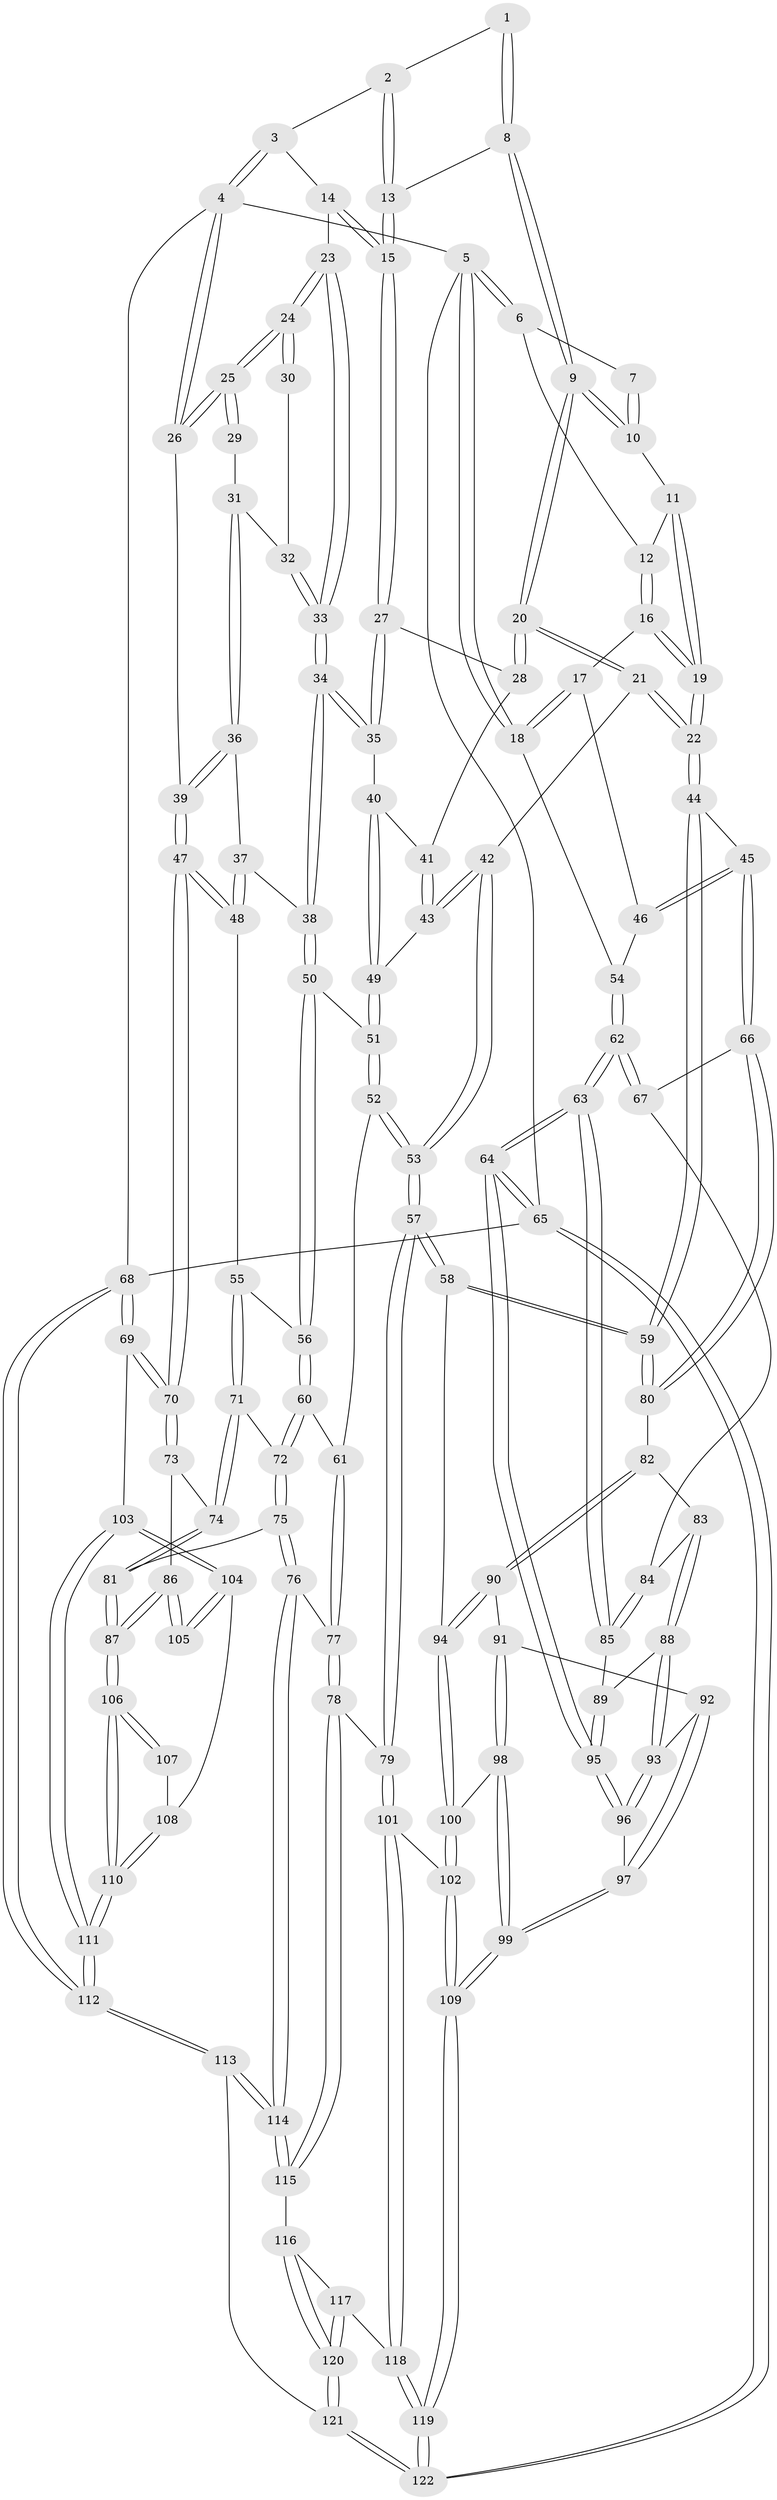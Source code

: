 // Generated by graph-tools (version 1.1) at 2025/11/02/27/25 16:11:54]
// undirected, 122 vertices, 302 edges
graph export_dot {
graph [start="1"]
  node [color=gray90,style=filled];
  1 [pos="+0.4095279766799493+0"];
  2 [pos="+0.652041881166056+0"];
  3 [pos="+0.720532022750119+0"];
  4 [pos="+1+0"];
  5 [pos="+0+0"];
  6 [pos="+0.3062036286110554+0"];
  7 [pos="+0.40572949650593854+0"];
  8 [pos="+0.46946500579565054+0.09610250635624625"];
  9 [pos="+0.4563130695082437+0.10301143441736926"];
  10 [pos="+0.4116852846516905+0.07814056179138965"];
  11 [pos="+0.3638826276674505+0.06410497788848511"];
  12 [pos="+0.3144386022430813+0"];
  13 [pos="+0.5238467903775829+0.09134953444680138"];
  14 [pos="+0.7432527194801494+0"];
  15 [pos="+0.5865410988064643+0.15025693424191341"];
  16 [pos="+0.19062602548724253+0.1860589672883041"];
  17 [pos="+0.14923626394527315+0.1695896036470735"];
  18 [pos="+0+0"];
  19 [pos="+0.2663195595471988+0.24971817415966707"];
  20 [pos="+0.3648021140339948+0.3020083924453731"];
  21 [pos="+0.342120730941882+0.32561982544099155"];
  22 [pos="+0.32971041250361893+0.3268694530431991"];
  23 [pos="+0.7761166941204818+0.06519377472049909"];
  24 [pos="+1+0.03890565232086199"];
  25 [pos="+1+0"];
  26 [pos="+1+0"];
  27 [pos="+0.5980192307924688+0.1926343038857687"];
  28 [pos="+0.581174318747131+0.2070133057831061"];
  29 [pos="+0.9343580099130712+0.1763622891777186"];
  30 [pos="+0.8931709843888757+0.1328111777606089"];
  31 [pos="+0.9067132733194204+0.21461627241117454"];
  32 [pos="+0.8408399541612852+0.14926470288537513"];
  33 [pos="+0.7922270341766963+0.1395717734069945"];
  34 [pos="+0.73333134489303+0.24747946408508903"];
  35 [pos="+0.7187986263462945+0.24650942766991185"];
  36 [pos="+0.9271075624379107+0.24369028321947037"];
  37 [pos="+0.893953740144365+0.28857778925177924"];
  38 [pos="+0.7678304309231839+0.30634530423121653"];
  39 [pos="+1+0.1931845590346745"];
  40 [pos="+0.6336974808416879+0.3195069750421089"];
  41 [pos="+0.5753043514254694+0.2921586898139058"];
  42 [pos="+0.4492098127315244+0.38737770557640633"];
  43 [pos="+0.538221421589308+0.35014892467209663"];
  44 [pos="+0.2745468225719996+0.41023022027949413"];
  45 [pos="+0.13193140821466554+0.4790805221033754"];
  46 [pos="+0.05772048470995336+0.360721137151159"];
  47 [pos="+1+0.3143741325739326"];
  48 [pos="+0.9653997391956654+0.39332621417871916"];
  49 [pos="+0.614553795504134+0.3482450279533446"];
  50 [pos="+0.7721527388633926+0.4170687698452231"];
  51 [pos="+0.6538139954741775+0.4385309810247061"];
  52 [pos="+0.5607708597518618+0.5064612924435505"];
  53 [pos="+0.5450913208466485+0.5094994089327975"];
  54 [pos="+0+0.1955969724094109"];
  55 [pos="+0.8626559560750445+0.4836115428957832"];
  56 [pos="+0.7871575750106669+0.43488676218737"];
  57 [pos="+0.47501337797626514+0.6995602496558587"];
  58 [pos="+0.372734513642812+0.6748628140086647"];
  59 [pos="+0.3662073375452185+0.668138861044276"];
  60 [pos="+0.6922584789104834+0.5697733713588258"];
  61 [pos="+0.6821730306047216+0.5723440747411839"];
  62 [pos="+0+0.5387663769421795"];
  63 [pos="+0+0.7787311400530555"];
  64 [pos="+0+0.8879679406527513"];
  65 [pos="+0+1"];
  66 [pos="+0.12279023697121538+0.49043834007121095"];
  67 [pos="+0+0.5403981892540771"];
  68 [pos="+1+1"];
  69 [pos="+1+0.8432337447168086"];
  70 [pos="+1+0.6505979600245241"];
  71 [pos="+0.8739941564028353+0.5215348276640352"];
  72 [pos="+0.7580290500405923+0.6041802158800601"];
  73 [pos="+0.9793042095319213+0.6193920864608321"];
  74 [pos="+0.9319158415268328+0.59998973822179"];
  75 [pos="+0.7442823152969633+0.7614289989929692"];
  76 [pos="+0.6759259614414573+0.7724245215666864"];
  77 [pos="+0.6450459392198097+0.7659085751861479"];
  78 [pos="+0.6157914757880019+0.7672431257546072"];
  79 [pos="+0.4927160266686524+0.7233166505644284"];
  80 [pos="+0.1754777977959116+0.6414142093108365"];
  81 [pos="+0.7614814263979817+0.7639770274208906"];
  82 [pos="+0.14963905091734067+0.6881901963620213"];
  83 [pos="+0.08966806229590595+0.7008555587095089"];
  84 [pos="+0.05698588557195173+0.6830783762420292"];
  85 [pos="+0+0.7301774202853886"];
  86 [pos="+0.9086889479791476+0.8072932258763053"];
  87 [pos="+0.7914941094794997+0.7882078293466686"];
  88 [pos="+0.06884866726598322+0.7795373519246518"];
  89 [pos="+0.06670059468656338+0.7795400157589811"];
  90 [pos="+0.16253764109137095+0.7180803134212534"];
  91 [pos="+0.1617461243965838+0.7874417083995396"];
  92 [pos="+0.10953659698197893+0.7896851045880937"];
  93 [pos="+0.07245930245467269+0.7837662938127343"];
  94 [pos="+0.2916122574659246+0.7583005361056597"];
  95 [pos="+0+0.8856267614448323"];
  96 [pos="+0.0721250506213959+0.9140866636394549"];
  97 [pos="+0.12347531847180591+0.9400424329309918"];
  98 [pos="+0.19098060107028444+0.8277073999547807"];
  99 [pos="+0.1563167215050989+0.9590663421856177"];
  100 [pos="+0.27736730313550906+0.7859478393227677"];
  101 [pos="+0.44494714659542683+0.8403586104637556"];
  102 [pos="+0.305935177298579+0.8620707091349652"];
  103 [pos="+1+0.8554264970739891"];
  104 [pos="+0.966982138010385+0.8429095610748937"];
  105 [pos="+0.9187646489813854+0.8153217612186748"];
  106 [pos="+0.8257597989107205+0.9291457802710184"];
  107 [pos="+0.8880322881257781+0.8728376971351215"];
  108 [pos="+0.8906785061264111+0.9103555758316836"];
  109 [pos="+0.23683452046742345+1"];
  110 [pos="+0.8333359456209325+0.9867011380107129"];
  111 [pos="+0.8290729860409551+1"];
  112 [pos="+0.7858953471746983+1"];
  113 [pos="+0.7738866725357264+1"];
  114 [pos="+0.7703440139872454+1"];
  115 [pos="+0.5889820391535356+0.9157275836677504"];
  116 [pos="+0.5448733700899123+0.9380745228807713"];
  117 [pos="+0.4745620557459811+0.9179056389545176"];
  118 [pos="+0.4414458704964634+0.8757505308897372"];
  119 [pos="+0.2416467472208059+1"];
  120 [pos="+0.5004249148597075+1"];
  121 [pos="+0.49664116343601583+1"];
  122 [pos="+0.25212343158365563+1"];
  1 -- 2;
  1 -- 8;
  1 -- 8;
  2 -- 3;
  2 -- 13;
  2 -- 13;
  3 -- 4;
  3 -- 4;
  3 -- 14;
  4 -- 5;
  4 -- 26;
  4 -- 26;
  4 -- 68;
  5 -- 6;
  5 -- 6;
  5 -- 18;
  5 -- 18;
  5 -- 65;
  6 -- 7;
  6 -- 12;
  7 -- 10;
  7 -- 10;
  8 -- 9;
  8 -- 9;
  8 -- 13;
  9 -- 10;
  9 -- 10;
  9 -- 20;
  9 -- 20;
  10 -- 11;
  11 -- 12;
  11 -- 19;
  11 -- 19;
  12 -- 16;
  12 -- 16;
  13 -- 15;
  13 -- 15;
  14 -- 15;
  14 -- 15;
  14 -- 23;
  15 -- 27;
  15 -- 27;
  16 -- 17;
  16 -- 19;
  16 -- 19;
  17 -- 18;
  17 -- 18;
  17 -- 46;
  18 -- 54;
  19 -- 22;
  19 -- 22;
  20 -- 21;
  20 -- 21;
  20 -- 28;
  20 -- 28;
  21 -- 22;
  21 -- 22;
  21 -- 42;
  22 -- 44;
  22 -- 44;
  23 -- 24;
  23 -- 24;
  23 -- 33;
  23 -- 33;
  24 -- 25;
  24 -- 25;
  24 -- 30;
  24 -- 30;
  25 -- 26;
  25 -- 26;
  25 -- 29;
  25 -- 29;
  26 -- 39;
  27 -- 28;
  27 -- 35;
  27 -- 35;
  28 -- 41;
  29 -- 31;
  30 -- 32;
  31 -- 32;
  31 -- 36;
  31 -- 36;
  32 -- 33;
  32 -- 33;
  33 -- 34;
  33 -- 34;
  34 -- 35;
  34 -- 35;
  34 -- 38;
  34 -- 38;
  35 -- 40;
  36 -- 37;
  36 -- 39;
  36 -- 39;
  37 -- 38;
  37 -- 48;
  37 -- 48;
  38 -- 50;
  38 -- 50;
  39 -- 47;
  39 -- 47;
  40 -- 41;
  40 -- 49;
  40 -- 49;
  41 -- 43;
  41 -- 43;
  42 -- 43;
  42 -- 43;
  42 -- 53;
  42 -- 53;
  43 -- 49;
  44 -- 45;
  44 -- 59;
  44 -- 59;
  45 -- 46;
  45 -- 46;
  45 -- 66;
  45 -- 66;
  46 -- 54;
  47 -- 48;
  47 -- 48;
  47 -- 70;
  47 -- 70;
  48 -- 55;
  49 -- 51;
  49 -- 51;
  50 -- 51;
  50 -- 56;
  50 -- 56;
  51 -- 52;
  51 -- 52;
  52 -- 53;
  52 -- 53;
  52 -- 61;
  53 -- 57;
  53 -- 57;
  54 -- 62;
  54 -- 62;
  55 -- 56;
  55 -- 71;
  55 -- 71;
  56 -- 60;
  56 -- 60;
  57 -- 58;
  57 -- 58;
  57 -- 79;
  57 -- 79;
  58 -- 59;
  58 -- 59;
  58 -- 94;
  59 -- 80;
  59 -- 80;
  60 -- 61;
  60 -- 72;
  60 -- 72;
  61 -- 77;
  61 -- 77;
  62 -- 63;
  62 -- 63;
  62 -- 67;
  62 -- 67;
  63 -- 64;
  63 -- 64;
  63 -- 85;
  63 -- 85;
  64 -- 65;
  64 -- 65;
  64 -- 95;
  64 -- 95;
  65 -- 122;
  65 -- 122;
  65 -- 68;
  66 -- 67;
  66 -- 80;
  66 -- 80;
  67 -- 84;
  68 -- 69;
  68 -- 69;
  68 -- 112;
  68 -- 112;
  69 -- 70;
  69 -- 70;
  69 -- 103;
  70 -- 73;
  70 -- 73;
  71 -- 72;
  71 -- 74;
  71 -- 74;
  72 -- 75;
  72 -- 75;
  73 -- 74;
  73 -- 86;
  74 -- 81;
  74 -- 81;
  75 -- 76;
  75 -- 76;
  75 -- 81;
  76 -- 77;
  76 -- 114;
  76 -- 114;
  77 -- 78;
  77 -- 78;
  78 -- 79;
  78 -- 115;
  78 -- 115;
  79 -- 101;
  79 -- 101;
  80 -- 82;
  81 -- 87;
  81 -- 87;
  82 -- 83;
  82 -- 90;
  82 -- 90;
  83 -- 84;
  83 -- 88;
  83 -- 88;
  84 -- 85;
  84 -- 85;
  85 -- 89;
  86 -- 87;
  86 -- 87;
  86 -- 105;
  86 -- 105;
  87 -- 106;
  87 -- 106;
  88 -- 89;
  88 -- 93;
  88 -- 93;
  89 -- 95;
  89 -- 95;
  90 -- 91;
  90 -- 94;
  90 -- 94;
  91 -- 92;
  91 -- 98;
  91 -- 98;
  92 -- 93;
  92 -- 97;
  92 -- 97;
  93 -- 96;
  93 -- 96;
  94 -- 100;
  94 -- 100;
  95 -- 96;
  95 -- 96;
  96 -- 97;
  97 -- 99;
  97 -- 99;
  98 -- 99;
  98 -- 99;
  98 -- 100;
  99 -- 109;
  99 -- 109;
  100 -- 102;
  100 -- 102;
  101 -- 102;
  101 -- 118;
  101 -- 118;
  102 -- 109;
  102 -- 109;
  103 -- 104;
  103 -- 104;
  103 -- 111;
  103 -- 111;
  104 -- 105;
  104 -- 105;
  104 -- 108;
  106 -- 107;
  106 -- 107;
  106 -- 110;
  106 -- 110;
  107 -- 108;
  108 -- 110;
  108 -- 110;
  109 -- 119;
  109 -- 119;
  110 -- 111;
  110 -- 111;
  111 -- 112;
  111 -- 112;
  112 -- 113;
  112 -- 113;
  113 -- 114;
  113 -- 114;
  113 -- 121;
  114 -- 115;
  114 -- 115;
  115 -- 116;
  116 -- 117;
  116 -- 120;
  116 -- 120;
  117 -- 118;
  117 -- 120;
  117 -- 120;
  118 -- 119;
  118 -- 119;
  119 -- 122;
  119 -- 122;
  120 -- 121;
  120 -- 121;
  121 -- 122;
  121 -- 122;
}
